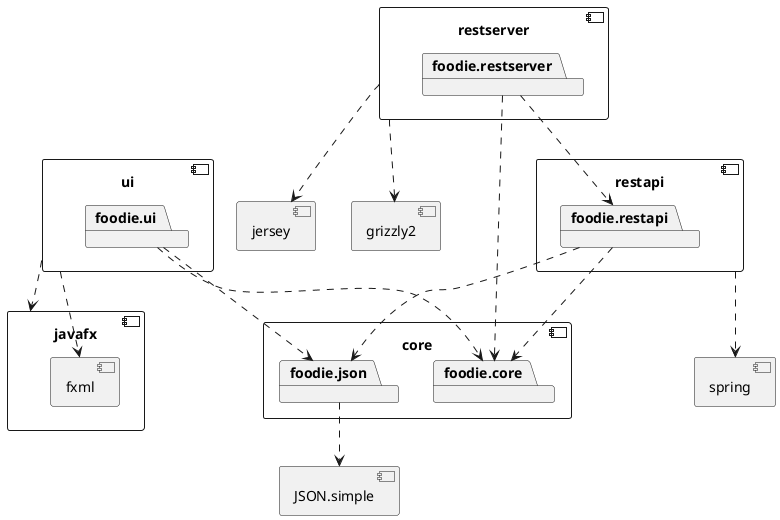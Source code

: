 @startuml architecture

component core {
	package foodie.core
	package foodie.json
}

component JSON.simple {
}

foodie.json ..> JSON.simple

component ui {
	package foodie.ui
}

foodie.ui ..> foodie.core
foodie.ui ..> foodie.json

component javafx {
	component fxml {
	}
}

ui ..> javafx
ui ..> fxml

component restapi {
	package foodie.restapi
}

foodie.restapi ..> foodie.core
foodie.restapi ..> foodie.json

component spring {
}

restapi ..> spring

component restserver {
	package foodie.restserver
}

foodie.restserver ..> foodie.core
foodie.restserver ..> foodie.restapi

component jersey {
}

component grizzly2 {
}

restserver ..> jersey
restserver ..> grizzly2

@enduml
